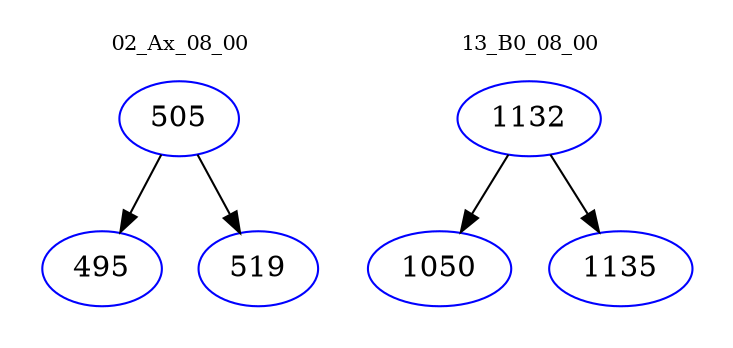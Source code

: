 digraph{
subgraph cluster_0 {
color = white
label = "02_Ax_08_00";
fontsize=10;
T0_505 [label="505", color="blue"]
T0_505 -> T0_495 [color="black"]
T0_495 [label="495", color="blue"]
T0_505 -> T0_519 [color="black"]
T0_519 [label="519", color="blue"]
}
subgraph cluster_1 {
color = white
label = "13_B0_08_00";
fontsize=10;
T1_1132 [label="1132", color="blue"]
T1_1132 -> T1_1050 [color="black"]
T1_1050 [label="1050", color="blue"]
T1_1132 -> T1_1135 [color="black"]
T1_1135 [label="1135", color="blue"]
}
}
